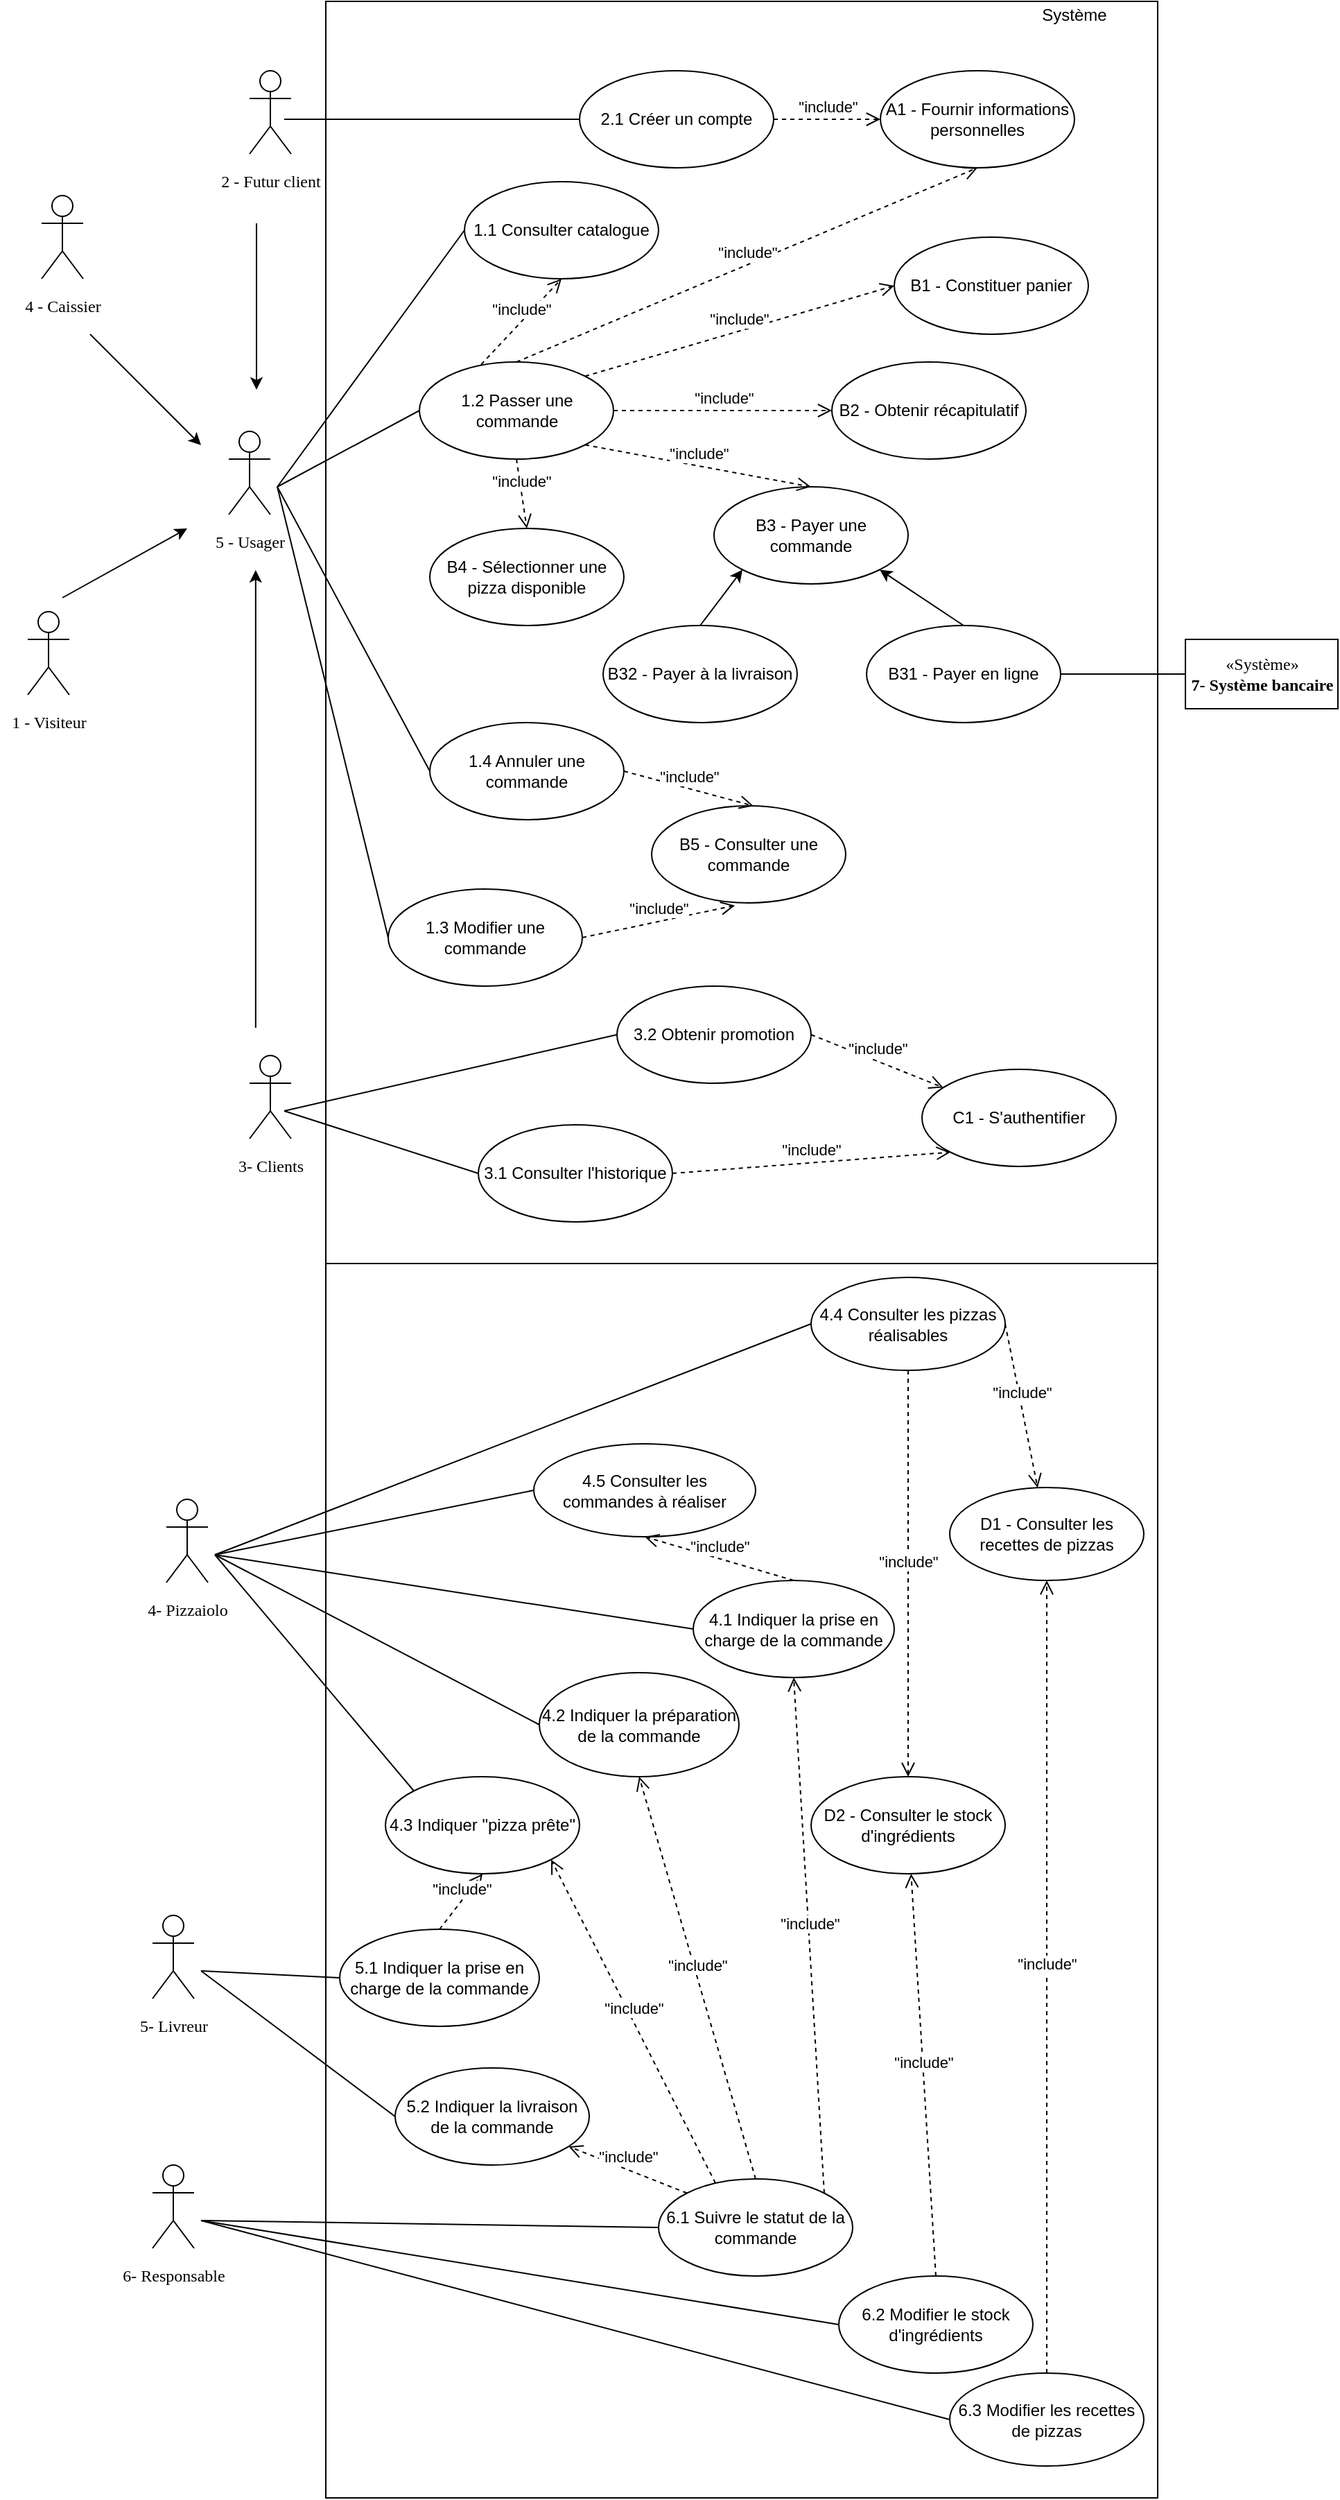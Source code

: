 <mxfile version="12.9.6" type="device"><diagram id="ctI2LuNQ0gcwLJY-sGpV" name="Page-1"><mxGraphModel dx="2728" dy="1046" grid="1" gridSize="10" guides="1" tooltips="1" connect="1" arrows="1" fold="1" page="1" pageScale="1" pageWidth="827" pageHeight="1169" math="0" shadow="0"><root><mxCell id="0"/><mxCell id="1" parent="0"/><mxCell id="JdWaDfL5FiyMulngiToU-1" value="" style="group" parent="1" vertex="1" connectable="0"><mxGeometry x="15" y="470" width="55" height="90" as="geometry"/></mxCell><mxCell id="JdWaDfL5FiyMulngiToU-2" value="Actor" style="shape=umlActor;verticalLabelPosition=bottom;labelBackgroundColor=#ffffff;verticalAlign=top;html=1;noLabel=1;fontColor=none;" parent="JdWaDfL5FiyMulngiToU-1" vertex="1"><mxGeometry x="5" width="30" height="60" as="geometry"/></mxCell><mxCell id="JdWaDfL5FiyMulngiToU-3" value="5 - Usager" style="text;html=1;align=center;verticalAlign=middle;resizable=0;points=[];autosize=1;fontFamily=Times New Roman;fontColor=none;" parent="JdWaDfL5FiyMulngiToU-1" vertex="1"><mxGeometry x="-15" y="70" width="70" height="20" as="geometry"/></mxCell><mxCell id="JdWaDfL5FiyMulngiToU-4" value="«Système»&lt;br&gt;&lt;b&gt;7- Système bancaire&lt;br&gt;&lt;/b&gt;" style="html=1;labelBackgroundColor=none;fontFamily=Times New Roman;fontColor=none;" parent="1" vertex="1"><mxGeometry x="710" y="620" width="110" height="50" as="geometry"/></mxCell><mxCell id="JdWaDfL5FiyMulngiToU-5" value="" style="rounded=0;whiteSpace=wrap;html=1;" parent="1" vertex="1"><mxGeometry x="90" y="160" width="600" height="910" as="geometry"/></mxCell><mxCell id="JdWaDfL5FiyMulngiToU-6" value="Système" style="text;html=1;strokeColor=none;fillColor=none;align=center;verticalAlign=middle;whiteSpace=wrap;rounded=0;" parent="1" vertex="1"><mxGeometry x="610" y="160" width="40" height="20" as="geometry"/></mxCell><mxCell id="JdWaDfL5FiyMulngiToU-7" value="1.2 Passer une commande" style="ellipse;whiteSpace=wrap;html=1;" parent="1" vertex="1"><mxGeometry x="157.5" y="420" width="140" height="70" as="geometry"/></mxCell><mxCell id="JdWaDfL5FiyMulngiToU-8" value="B3 - Payer une commande" style="ellipse;whiteSpace=wrap;html=1;" parent="1" vertex="1"><mxGeometry x="370" y="510" width="140" height="70" as="geometry"/></mxCell><mxCell id="JdWaDfL5FiyMulngiToU-9" value="1.3 Modifier une commande" style="ellipse;whiteSpace=wrap;html=1;" parent="1" vertex="1"><mxGeometry x="135" y="800" width="140" height="70" as="geometry"/></mxCell><mxCell id="JdWaDfL5FiyMulngiToU-10" value="1.4 Annuler une commande" style="ellipse;whiteSpace=wrap;html=1;" parent="1" vertex="1"><mxGeometry x="165" y="680" width="140" height="70" as="geometry"/></mxCell><mxCell id="JdWaDfL5FiyMulngiToU-11" value="" style="endArrow=none;html=1;entryX=0;entryY=0.5;entryDx=0;entryDy=0;" parent="1" target="JdWaDfL5FiyMulngiToU-7" edge="1"><mxGeometry width="50" height="50" relative="1" as="geometry"><mxPoint x="55.0" y="510.0" as="sourcePoint"/><mxPoint x="585" y="520" as="targetPoint"/></mxGeometry></mxCell><mxCell id="JdWaDfL5FiyMulngiToU-12" value="B5 - Consulter une commande" style="ellipse;whiteSpace=wrap;html=1;" parent="1" vertex="1"><mxGeometry x="325" y="740" width="140" height="70" as="geometry"/></mxCell><mxCell id="JdWaDfL5FiyMulngiToU-13" value="" style="endArrow=none;html=1;entryX=0;entryY=0.5;entryDx=0;entryDy=0;" parent="1" target="JdWaDfL5FiyMulngiToU-9" edge="1"><mxGeometry width="50" height="50" relative="1" as="geometry"><mxPoint x="55.0" y="510.0" as="sourcePoint"/><mxPoint x="565" y="490" as="targetPoint"/></mxGeometry></mxCell><mxCell id="JdWaDfL5FiyMulngiToU-14" value="" style="endArrow=none;html=1;entryX=0;entryY=0.5;entryDx=0;entryDy=0;" parent="1" target="JdWaDfL5FiyMulngiToU-10" edge="1"><mxGeometry width="50" height="50" relative="1" as="geometry"><mxPoint x="55.0" y="510.0" as="sourcePoint"/><mxPoint x="565" y="490" as="targetPoint"/></mxGeometry></mxCell><mxCell id="JdWaDfL5FiyMulngiToU-15" value="&quot;include&quot;" style="html=1;verticalAlign=bottom;endArrow=open;dashed=1;endSize=8;exitX=1;exitY=0.5;exitDx=0;exitDy=0;entryX=0.525;entryY=0.001;entryDx=0;entryDy=0;entryPerimeter=0;" parent="1" source="JdWaDfL5FiyMulngiToU-10" target="JdWaDfL5FiyMulngiToU-12" edge="1"><mxGeometry relative="1" as="geometry"><mxPoint x="725" y="630" as="sourcePoint"/><mxPoint x="645" y="630" as="targetPoint"/></mxGeometry></mxCell><mxCell id="JdWaDfL5FiyMulngiToU-16" value="&quot;include&quot;" style="html=1;verticalAlign=bottom;endArrow=open;dashed=1;endSize=8;entryX=0.429;entryY=1.026;entryDx=0;entryDy=0;exitX=1;exitY=0.5;exitDx=0;exitDy=0;entryPerimeter=0;" parent="1" source="JdWaDfL5FiyMulngiToU-9" target="JdWaDfL5FiyMulngiToU-12" edge="1"><mxGeometry relative="1" as="geometry"><mxPoint x="469" y="680" as="sourcePoint"/><mxPoint x="428.5" y="740.07" as="targetPoint"/></mxGeometry></mxCell><mxCell id="JdWaDfL5FiyMulngiToU-17" value="B32 - Payer à la livraison" style="ellipse;whiteSpace=wrap;html=1;" parent="1" vertex="1"><mxGeometry x="290" y="610" width="140" height="70" as="geometry"/></mxCell><mxCell id="JdWaDfL5FiyMulngiToU-18" value="B31 - Payer en ligne" style="ellipse;whiteSpace=wrap;html=1;" parent="1" vertex="1"><mxGeometry x="480" y="610" width="140" height="70" as="geometry"/></mxCell><mxCell id="JdWaDfL5FiyMulngiToU-19" value="" style="endArrow=none;html=1;entryX=0;entryY=0.5;entryDx=0;entryDy=0;exitX=1;exitY=0.5;exitDx=0;exitDy=0;" parent="1" source="JdWaDfL5FiyMulngiToU-18" target="JdWaDfL5FiyMulngiToU-4" edge="1"><mxGeometry width="50" height="50" relative="1" as="geometry"><mxPoint x="365" y="620" as="sourcePoint"/><mxPoint x="415" y="570" as="targetPoint"/></mxGeometry></mxCell><mxCell id="JdWaDfL5FiyMulngiToU-20" value="&quot;include&quot;" style="html=1;verticalAlign=bottom;endArrow=open;dashed=1;endSize=8;exitX=1;exitY=1;exitDx=0;exitDy=0;entryX=0.5;entryY=0;entryDx=0;entryDy=0;" parent="1" source="JdWaDfL5FiyMulngiToU-7" target="JdWaDfL5FiyMulngiToU-8" edge="1"><mxGeometry relative="1" as="geometry"><mxPoint x="365" y="860" as="sourcePoint"/><mxPoint x="538.5" y="950.07" as="targetPoint"/></mxGeometry></mxCell><mxCell id="JdWaDfL5FiyMulngiToU-21" value="" style="endArrow=classic;html=1;exitX=0.5;exitY=0;exitDx=0;exitDy=0;entryX=0;entryY=1;entryDx=0;entryDy=0;" parent="1" source="JdWaDfL5FiyMulngiToU-17" target="JdWaDfL5FiyMulngiToU-8" edge="1"><mxGeometry width="50" height="50" relative="1" as="geometry"><mxPoint x="365" y="580" as="sourcePoint"/><mxPoint x="415" y="530" as="targetPoint"/></mxGeometry></mxCell><mxCell id="JdWaDfL5FiyMulngiToU-22" value="" style="endArrow=classic;html=1;exitX=0.5;exitY=0;exitDx=0;exitDy=0;entryX=1;entryY=1;entryDx=0;entryDy=0;" parent="1" source="JdWaDfL5FiyMulngiToU-18" target="JdWaDfL5FiyMulngiToU-8" edge="1"><mxGeometry width="50" height="50" relative="1" as="geometry"><mxPoint x="355" y="630" as="sourcePoint"/><mxPoint x="455.503" y="569.749" as="targetPoint"/></mxGeometry></mxCell><mxCell id="JdWaDfL5FiyMulngiToU-23" value="B4 - Sélectionner une pizza disponible" style="ellipse;whiteSpace=wrap;html=1;" parent="1" vertex="1"><mxGeometry x="165" y="540" width="140" height="70" as="geometry"/></mxCell><mxCell id="JdWaDfL5FiyMulngiToU-24" value="1.1 Consulter catalogue" style="ellipse;whiteSpace=wrap;html=1;" parent="1" vertex="1"><mxGeometry x="190" y="290" width="140" height="70" as="geometry"/></mxCell><mxCell id="JdWaDfL5FiyMulngiToU-25" value="B1 - Constituer panier" style="ellipse;whiteSpace=wrap;html=1;" parent="1" vertex="1"><mxGeometry x="500" y="330" width="140" height="70" as="geometry"/></mxCell><mxCell id="JdWaDfL5FiyMulngiToU-26" value="" style="endArrow=none;html=1;entryX=0;entryY=0.5;entryDx=0;entryDy=0;" parent="1" target="JdWaDfL5FiyMulngiToU-24" edge="1"><mxGeometry width="50" height="50" relative="1" as="geometry"><mxPoint x="55.0" y="510.0" as="sourcePoint"/><mxPoint x="185" y="445" as="targetPoint"/></mxGeometry></mxCell><mxCell id="JdWaDfL5FiyMulngiToU-27" value="&quot;include&quot;" style="html=1;verticalAlign=bottom;endArrow=open;dashed=1;endSize=8;exitX=1;exitY=0;exitDx=0;exitDy=0;entryX=0;entryY=0.5;entryDx=0;entryDy=0;" parent="1" source="JdWaDfL5FiyMulngiToU-7" target="JdWaDfL5FiyMulngiToU-25" edge="1"><mxGeometry relative="1" as="geometry"><mxPoint x="350" y="492.5" as="sourcePoint"/><mxPoint x="420" y="497.5" as="targetPoint"/></mxGeometry></mxCell><mxCell id="JdWaDfL5FiyMulngiToU-28" value="&quot;include&quot;" style="html=1;verticalAlign=bottom;endArrow=open;dashed=1;endSize=8;exitX=0.5;exitY=1;exitDx=0;exitDy=0;entryX=0.5;entryY=0;entryDx=0;entryDy=0;" parent="1" source="JdWaDfL5FiyMulngiToU-7" target="JdWaDfL5FiyMulngiToU-23" edge="1"><mxGeometry relative="1" as="geometry"><mxPoint x="399" y="445" as="sourcePoint"/><mxPoint x="515" y="470" as="targetPoint"/></mxGeometry></mxCell><mxCell id="JdWaDfL5FiyMulngiToU-29" value="B2 - Obtenir récapitulatif" style="ellipse;whiteSpace=wrap;html=1;" parent="1" vertex="1"><mxGeometry x="455" y="420" width="140" height="70" as="geometry"/></mxCell><mxCell id="JdWaDfL5FiyMulngiToU-30" value="&quot;include&quot;" style="html=1;verticalAlign=bottom;endArrow=open;dashed=1;endSize=8;exitX=1;exitY=0.5;exitDx=0;exitDy=0;entryX=0;entryY=0.5;entryDx=0;entryDy=0;" parent="1" source="JdWaDfL5FiyMulngiToU-7" target="JdWaDfL5FiyMulngiToU-29" edge="1"><mxGeometry relative="1" as="geometry"><mxPoint x="345" y="480" as="sourcePoint"/><mxPoint x="329" y="540" as="targetPoint"/></mxGeometry></mxCell><mxCell id="JdWaDfL5FiyMulngiToU-31" value="" style="group" parent="1" vertex="1" connectable="0"><mxGeometry x="30" y="920" width="50" height="90" as="geometry"/></mxCell><mxCell id="JdWaDfL5FiyMulngiToU-32" value="Actor" style="shape=umlActor;verticalLabelPosition=bottom;labelBackgroundColor=#ffffff;verticalAlign=top;html=1;noLabel=1;fontColor=none;" parent="JdWaDfL5FiyMulngiToU-31" vertex="1"><mxGeometry x="5" width="30" height="60" as="geometry"/></mxCell><mxCell id="JdWaDfL5FiyMulngiToU-33" value="3- Clients" style="text;html=1;align=center;verticalAlign=middle;resizable=0;points=[];autosize=1;fontFamily=Times New Roman;fontColor=none;" parent="JdWaDfL5FiyMulngiToU-31" vertex="1"><mxGeometry x="-10" y="70" width="60" height="20" as="geometry"/></mxCell><mxCell id="JdWaDfL5FiyMulngiToU-34" value="2.1 Créer un compte" style="ellipse;whiteSpace=wrap;html=1;" parent="1" vertex="1"><mxGeometry x="273" y="210" width="140" height="70" as="geometry"/></mxCell><mxCell id="JdWaDfL5FiyMulngiToU-35" value="C1 - S'authentifier" style="ellipse;whiteSpace=wrap;html=1;" parent="1" vertex="1"><mxGeometry x="520" y="930" width="140" height="70" as="geometry"/></mxCell><mxCell id="JdWaDfL5FiyMulngiToU-36" value="3.1 Consulter l'historique" style="ellipse;whiteSpace=wrap;html=1;" parent="1" vertex="1"><mxGeometry x="200" y="970" width="140" height="70" as="geometry"/></mxCell><mxCell id="JdWaDfL5FiyMulngiToU-37" value="3.2 Obtenir promotion" style="ellipse;whiteSpace=wrap;html=1;" parent="1" vertex="1"><mxGeometry x="300" y="870" width="140" height="70" as="geometry"/></mxCell><mxCell id="JdWaDfL5FiyMulngiToU-38" value="" style="group" parent="1" vertex="1" connectable="0"><mxGeometry x="30" y="210" width="65" height="90" as="geometry"/></mxCell><mxCell id="JdWaDfL5FiyMulngiToU-39" value="Actor" style="shape=umlActor;verticalLabelPosition=bottom;labelBackgroundColor=#ffffff;verticalAlign=top;html=1;noLabel=1;fontColor=none;" parent="JdWaDfL5FiyMulngiToU-38" vertex="1"><mxGeometry x="5" width="30" height="60" as="geometry"/></mxCell><mxCell id="JdWaDfL5FiyMulngiToU-40" value="2 - Futur client" style="text;html=1;align=center;verticalAlign=middle;resizable=0;points=[];autosize=1;fontFamily=Times New Roman;fontColor=none;" parent="JdWaDfL5FiyMulngiToU-38" vertex="1"><mxGeometry x="-25" y="70" width="90" height="20" as="geometry"/></mxCell><mxCell id="JdWaDfL5FiyMulngiToU-41" value="" style="endArrow=none;html=1;entryX=0;entryY=0.5;entryDx=0;entryDy=0;" parent="1" target="JdWaDfL5FiyMulngiToU-36" edge="1"><mxGeometry width="50" height="50" relative="1" as="geometry"><mxPoint x="60.0" y="960.0" as="sourcePoint"/><mxPoint x="290" y="750" as="targetPoint"/></mxGeometry></mxCell><mxCell id="JdWaDfL5FiyMulngiToU-42" value="" style="endArrow=none;html=1;entryX=0;entryY=0.5;entryDx=0;entryDy=0;" parent="1" target="JdWaDfL5FiyMulngiToU-37" edge="1"><mxGeometry width="50" height="50" relative="1" as="geometry"><mxPoint x="60.0" y="960.0" as="sourcePoint"/><mxPoint x="290" y="750" as="targetPoint"/></mxGeometry></mxCell><mxCell id="JdWaDfL5FiyMulngiToU-43" value="&quot;include&quot;" style="html=1;verticalAlign=bottom;endArrow=open;dashed=1;endSize=8;exitX=1;exitY=0.5;exitDx=0;exitDy=0;entryX=0;entryY=1;entryDx=0;entryDy=0;" parent="1" source="JdWaDfL5FiyMulngiToU-36" target="JdWaDfL5FiyMulngiToU-35" edge="1"><mxGeometry relative="1" as="geometry"><mxPoint x="386.5" y="880" as="sourcePoint"/><mxPoint x="520" y="905.07" as="targetPoint"/></mxGeometry></mxCell><mxCell id="JdWaDfL5FiyMulngiToU-44" value="&quot;include&quot;" style="html=1;verticalAlign=bottom;endArrow=open;dashed=1;endSize=8;exitX=1;exitY=0.5;exitDx=0;exitDy=0;exitPerimeter=0;" parent="1" source="JdWaDfL5FiyMulngiToU-37" target="JdWaDfL5FiyMulngiToU-35" edge="1"><mxGeometry relative="1" as="geometry"><mxPoint x="400.503" y="950.251" as="sourcePoint"/><mxPoint x="320" y="925" as="targetPoint"/></mxGeometry></mxCell><mxCell id="JdWaDfL5FiyMulngiToU-45" value="" style="endArrow=none;html=1;exitX=0;exitY=0.5;exitDx=0;exitDy=0;" parent="1" source="JdWaDfL5FiyMulngiToU-34" edge="1"><mxGeometry width="50" height="50" relative="1" as="geometry"><mxPoint x="160" y="370" as="sourcePoint"/><mxPoint x="60.0" y="245" as="targetPoint"/></mxGeometry></mxCell><mxCell id="JdWaDfL5FiyMulngiToU-46" value="" style="endArrow=classic;html=1;" parent="1" edge="1"><mxGeometry width="50" height="50" relative="1" as="geometry"><mxPoint x="39.41" y="900.0" as="sourcePoint"/><mxPoint x="39.41" y="570.0" as="targetPoint"/></mxGeometry></mxCell><mxCell id="JdWaDfL5FiyMulngiToU-47" value="" style="endArrow=classic;html=1;" parent="1" edge="1"><mxGeometry width="50" height="50" relative="1" as="geometry"><mxPoint x="40.0" y="320" as="sourcePoint"/><mxPoint x="40.0" y="440.0" as="targetPoint"/></mxGeometry></mxCell><mxCell id="JdWaDfL5FiyMulngiToU-48" value="A1 - Fournir informations personnelles" style="ellipse;whiteSpace=wrap;html=1;" parent="1" vertex="1"><mxGeometry x="490" y="210" width="140" height="70" as="geometry"/></mxCell><mxCell id="JdWaDfL5FiyMulngiToU-49" value="&quot;include&quot;" style="html=1;verticalAlign=bottom;endArrow=open;dashed=1;endSize=8;exitX=1;exitY=0.5;exitDx=0;exitDy=0;entryX=0;entryY=0.5;entryDx=0;entryDy=0;" parent="1" source="JdWaDfL5FiyMulngiToU-34" target="JdWaDfL5FiyMulngiToU-48" edge="1"><mxGeometry relative="1" as="geometry"><mxPoint x="279.919" y="410.464" as="sourcePoint"/><mxPoint x="510" y="375" as="targetPoint"/></mxGeometry></mxCell><mxCell id="JdWaDfL5FiyMulngiToU-50" value="&quot;include&quot;" style="html=1;verticalAlign=bottom;endArrow=open;dashed=1;endSize=8;exitX=0.5;exitY=0;exitDx=0;exitDy=0;entryX=0.5;entryY=1;entryDx=0;entryDy=0;" parent="1" source="JdWaDfL5FiyMulngiToU-7" target="JdWaDfL5FiyMulngiToU-48" edge="1"><mxGeometry relative="1" as="geometry"><mxPoint x="279.919" y="410.464" as="sourcePoint"/><mxPoint x="510" y="375" as="targetPoint"/></mxGeometry></mxCell><mxCell id="JdWaDfL5FiyMulngiToU-51" value="" style="group" parent="1" vertex="1" connectable="0"><mxGeometry x="-40" y="1720" width="65" height="90" as="geometry"/></mxCell><mxCell id="JdWaDfL5FiyMulngiToU-52" value="Actor" style="shape=umlActor;verticalLabelPosition=bottom;labelBackgroundColor=#ffffff;verticalAlign=top;html=1;noLabel=1;fontColor=none;" parent="JdWaDfL5FiyMulngiToU-51" vertex="1"><mxGeometry x="5" width="30" height="60" as="geometry"/></mxCell><mxCell id="JdWaDfL5FiyMulngiToU-53" value="6- Responsable" style="text;html=1;align=center;verticalAlign=middle;resizable=0;points=[];autosize=1;fontFamily=Times New Roman;fontColor=none;" parent="JdWaDfL5FiyMulngiToU-51" vertex="1"><mxGeometry x="-25" y="70" width="90" height="20" as="geometry"/></mxCell><mxCell id="JdWaDfL5FiyMulngiToU-54" value="" style="group" parent="1" vertex="1" connectable="0"><mxGeometry x="-30" y="1240" width="55" height="90" as="geometry"/></mxCell><mxCell id="JdWaDfL5FiyMulngiToU-55" value="Actor" style="shape=umlActor;verticalLabelPosition=bottom;labelBackgroundColor=#ffffff;verticalAlign=top;html=1;noLabel=1;fontColor=none;" parent="JdWaDfL5FiyMulngiToU-54" vertex="1"><mxGeometry x="5" width="30" height="60" as="geometry"/></mxCell><mxCell id="JdWaDfL5FiyMulngiToU-56" value="4- Pizzaiolo" style="text;html=1;align=center;verticalAlign=middle;resizable=0;points=[];autosize=1;fontFamily=Times New Roman;fontColor=none;" parent="JdWaDfL5FiyMulngiToU-54" vertex="1"><mxGeometry x="-15" y="70" width="70" height="20" as="geometry"/></mxCell><mxCell id="JdWaDfL5FiyMulngiToU-57" value="" style="group" parent="1" vertex="1" connectable="0"><mxGeometry x="-40" y="1540" width="60" height="90" as="geometry"/></mxCell><mxCell id="JdWaDfL5FiyMulngiToU-58" value="Actor" style="shape=umlActor;verticalLabelPosition=bottom;labelBackgroundColor=#ffffff;verticalAlign=top;html=1;noLabel=1;fontColor=none;" parent="JdWaDfL5FiyMulngiToU-57" vertex="1"><mxGeometry x="5" width="30" height="60" as="geometry"/></mxCell><mxCell id="JdWaDfL5FiyMulngiToU-59" value="5- Livreur" style="text;html=1;align=center;verticalAlign=middle;resizable=0;points=[];autosize=1;fontFamily=Times New Roman;fontColor=none;" parent="JdWaDfL5FiyMulngiToU-57" vertex="1"><mxGeometry x="-10" y="70" width="60" height="20" as="geometry"/></mxCell><mxCell id="JdWaDfL5FiyMulngiToU-60" value="" style="rounded=0;whiteSpace=wrap;html=1;" parent="1" vertex="1"><mxGeometry x="90" y="1070" width="600" height="890" as="geometry"/></mxCell><mxCell id="JdWaDfL5FiyMulngiToU-61" value="4.2 Indiquer la préparation de la commande" style="ellipse;whiteSpace=wrap;html=1;" parent="1" vertex="1"><mxGeometry x="244" y="1365" width="144" height="75" as="geometry"/></mxCell><mxCell id="JdWaDfL5FiyMulngiToU-62" value="4.1 Indiquer la prise en charge de la commande" style="ellipse;whiteSpace=wrap;html=1;" parent="1" vertex="1"><mxGeometry x="355" y="1298.5" width="145" height="70" as="geometry"/></mxCell><mxCell id="JdWaDfL5FiyMulngiToU-63" value="5.2 Indiquer la livraison de la commande" style="ellipse;whiteSpace=wrap;html=1;" parent="1" vertex="1"><mxGeometry x="140" y="1650" width="140" height="70" as="geometry"/></mxCell><mxCell id="JdWaDfL5FiyMulngiToU-64" value="6.1 Suivre le statut de la commande" style="ellipse;whiteSpace=wrap;html=1;" parent="1" vertex="1"><mxGeometry x="330" y="1730" width="140" height="70" as="geometry"/></mxCell><mxCell id="JdWaDfL5FiyMulngiToU-65" value="D2 - Consulter le stock d'ingrédients" style="ellipse;whiteSpace=wrap;html=1;" parent="1" vertex="1"><mxGeometry x="440" y="1440" width="140" height="70" as="geometry"/></mxCell><mxCell id="JdWaDfL5FiyMulngiToU-66" value="D1 - Consulter les recettes de pizzas" style="ellipse;whiteSpace=wrap;html=1;" parent="1" vertex="1"><mxGeometry x="540" y="1231.5" width="140" height="67" as="geometry"/></mxCell><mxCell id="JdWaDfL5FiyMulngiToU-67" value="&quot;include&quot;" style="html=1;verticalAlign=bottom;endArrow=open;dashed=1;endSize=8;exitX=0.5;exitY=0;exitDx=0;exitDy=0;entryX=0.5;entryY=1;entryDx=0;entryDy=0;" parent="1" source="JdWaDfL5FiyMulngiToU-64" target="JdWaDfL5FiyMulngiToU-61" edge="1"><mxGeometry relative="1" as="geometry"><mxPoint x="159.497" y="1259.749" as="sourcePoint"/><mxPoint x="330" y="1320" as="targetPoint"/></mxGeometry></mxCell><mxCell id="JdWaDfL5FiyMulngiToU-68" value="&quot;include&quot;" style="html=1;verticalAlign=bottom;endArrow=open;dashed=1;endSize=8;exitX=1;exitY=0;exitDx=0;exitDy=0;entryX=0.5;entryY=1;entryDx=0;entryDy=0;" parent="1" source="JdWaDfL5FiyMulngiToU-64" target="JdWaDfL5FiyMulngiToU-62" edge="1"><mxGeometry relative="1" as="geometry"><mxPoint x="169.497" y="1269.749" as="sourcePoint"/><mxPoint x="340" y="1330" as="targetPoint"/></mxGeometry></mxCell><mxCell id="JdWaDfL5FiyMulngiToU-69" value="&quot;include&quot;" style="html=1;verticalAlign=bottom;endArrow=open;dashed=1;endSize=8;exitX=0;exitY=0;exitDx=0;exitDy=0;" parent="1" source="JdWaDfL5FiyMulngiToU-64" target="JdWaDfL5FiyMulngiToU-63" edge="1"><mxGeometry relative="1" as="geometry"><mxPoint x="179.497" y="1279.749" as="sourcePoint"/><mxPoint x="350" y="1340" as="targetPoint"/></mxGeometry></mxCell><mxCell id="JdWaDfL5FiyMulngiToU-70" value="" style="endArrow=none;html=1;entryX=0;entryY=0.5;entryDx=0;entryDy=0;" parent="1" target="JdWaDfL5FiyMulngiToU-64" edge="1"><mxGeometry width="50" height="50" relative="1" as="geometry"><mxPoint y="1760" as="sourcePoint"/><mxPoint x="330" y="1450" as="targetPoint"/></mxGeometry></mxCell><mxCell id="JdWaDfL5FiyMulngiToU-73" value="" style="endArrow=none;html=1;entryX=0;entryY=0.5;entryDx=0;entryDy=0;" parent="1" target="JdWaDfL5FiyMulngiToU-61" edge="1"><mxGeometry width="50" height="50" relative="1" as="geometry"><mxPoint x="10" y="1280" as="sourcePoint"/><mxPoint x="480.503" y="1208.249" as="targetPoint"/></mxGeometry></mxCell><mxCell id="JdWaDfL5FiyMulngiToU-74" value="" style="endArrow=none;html=1;entryX=0;entryY=0.5;entryDx=0;entryDy=0;" parent="1" target="JdWaDfL5FiyMulngiToU-62" edge="1"><mxGeometry width="50" height="50" relative="1" as="geometry"><mxPoint x="10" y="1280" as="sourcePoint"/><mxPoint x="220" y="1345" as="targetPoint"/></mxGeometry></mxCell><mxCell id="JdWaDfL5FiyMulngiToU-75" value="" style="endArrow=none;html=1;entryX=0;entryY=0.5;entryDx=0;entryDy=0;" parent="1" target="JdWaDfL5FiyMulngiToU-63" edge="1"><mxGeometry width="50" height="50" relative="1" as="geometry"><mxPoint y="1580" as="sourcePoint"/><mxPoint x="220" y="1460" as="targetPoint"/></mxGeometry></mxCell><mxCell id="JdWaDfL5FiyMulngiToU-76" value="6.2 Modifier le stock d'ingrédients" style="ellipse;whiteSpace=wrap;html=1;" parent="1" vertex="1"><mxGeometry x="460" y="1800" width="140" height="70" as="geometry"/></mxCell><mxCell id="JdWaDfL5FiyMulngiToU-77" value="6.3 Modifier les recettes de pizzas" style="ellipse;whiteSpace=wrap;html=1;" parent="1" vertex="1"><mxGeometry x="540" y="1870" width="140" height="67" as="geometry"/></mxCell><mxCell id="JdWaDfL5FiyMulngiToU-78" value="" style="endArrow=none;html=1;entryX=0;entryY=0.5;entryDx=0;entryDy=0;" parent="1" target="JdWaDfL5FiyMulngiToU-76" edge="1"><mxGeometry width="50" height="50" relative="1" as="geometry"><mxPoint y="1760" as="sourcePoint"/><mxPoint x="220" y="1480" as="targetPoint"/></mxGeometry></mxCell><mxCell id="JdWaDfL5FiyMulngiToU-79" value="" style="endArrow=none;html=1;entryX=0;entryY=0.5;entryDx=0;entryDy=0;" parent="1" target="JdWaDfL5FiyMulngiToU-77" edge="1"><mxGeometry width="50" height="50" relative="1" as="geometry"><mxPoint y="1760" as="sourcePoint"/><mxPoint x="220" y="1480" as="targetPoint"/></mxGeometry></mxCell><mxCell id="JdWaDfL5FiyMulngiToU-80" value="&quot;include&quot;" style="html=1;verticalAlign=bottom;endArrow=open;dashed=1;endSize=8;exitX=0.5;exitY=0;exitDx=0;exitDy=0;" parent="1" source="JdWaDfL5FiyMulngiToU-76" target="JdWaDfL5FiyMulngiToU-65" edge="1"><mxGeometry relative="1" as="geometry"><mxPoint x="359.497" y="1580.251" as="sourcePoint"/><mxPoint x="390" y="1360" as="targetPoint"/></mxGeometry></mxCell><mxCell id="JdWaDfL5FiyMulngiToU-81" value="&quot;include&quot;" style="html=1;verticalAlign=bottom;endArrow=open;dashed=1;endSize=8;exitX=0.5;exitY=0;exitDx=0;exitDy=0;" parent="1" source="JdWaDfL5FiyMulngiToU-77" target="JdWaDfL5FiyMulngiToU-66" edge="1"><mxGeometry relative="1" as="geometry"><mxPoint x="369.497" y="1590.251" as="sourcePoint"/><mxPoint x="400" y="1370" as="targetPoint"/></mxGeometry></mxCell><mxCell id="JdWaDfL5FiyMulngiToU-82" value="4.4 Consulter les pizzas réalisables" style="ellipse;whiteSpace=wrap;html=1;" parent="1" vertex="1"><mxGeometry x="440" y="1080" width="140" height="67" as="geometry"/></mxCell><mxCell id="JdWaDfL5FiyMulngiToU-83" value="" style="endArrow=none;html=1;entryX=0;entryY=0.5;entryDx=0;entryDy=0;" parent="1" target="JdWaDfL5FiyMulngiToU-82" edge="1"><mxGeometry width="50" height="50" relative="1" as="geometry"><mxPoint x="10" y="1280" as="sourcePoint"/><mxPoint x="670" y="1100" as="targetPoint"/></mxGeometry></mxCell><mxCell id="JdWaDfL5FiyMulngiToU-84" value="&quot;include&quot;" style="html=1;verticalAlign=bottom;endArrow=open;dashed=1;endSize=8;exitX=1;exitY=0.5;exitDx=0;exitDy=0;" parent="1" source="JdWaDfL5FiyMulngiToU-82" target="JdWaDfL5FiyMulngiToU-66" edge="1"><mxGeometry relative="1" as="geometry"><mxPoint x="520.081" y="1009.536" as="sourcePoint"/><mxPoint x="423.0" y="1020.0" as="targetPoint"/></mxGeometry></mxCell><mxCell id="JdWaDfL5FiyMulngiToU-85" value="&quot;include&quot;" style="html=1;verticalAlign=bottom;endArrow=open;dashed=1;endSize=8;exitX=0.5;exitY=1;exitDx=0;exitDy=0;entryX=0.5;entryY=0;entryDx=0;entryDy=0;" parent="1" source="JdWaDfL5FiyMulngiToU-82" target="JdWaDfL5FiyMulngiToU-65" edge="1"><mxGeometry relative="1" as="geometry"><mxPoint x="530.081" y="1019.536" as="sourcePoint"/><mxPoint x="433.0" y="1030.0" as="targetPoint"/></mxGeometry></mxCell><mxCell id="JdWaDfL5FiyMulngiToU-89" value="4.3 Indiquer &quot;pizza prête&quot;" style="ellipse;whiteSpace=wrap;html=1;" parent="1" vertex="1"><mxGeometry x="133" y="1440" width="140" height="70" as="geometry"/></mxCell><mxCell id="JdWaDfL5FiyMulngiToU-90" value="" style="endArrow=none;html=1;entryX=0;entryY=0;entryDx=0;entryDy=0;" parent="1" target="JdWaDfL5FiyMulngiToU-89" edge="1"><mxGeometry width="50" height="50" relative="1" as="geometry"><mxPoint x="10" y="1280" as="sourcePoint"/><mxPoint x="191" y="1327.5" as="targetPoint"/></mxGeometry></mxCell><mxCell id="JdWaDfL5FiyMulngiToU-91" value="5.1 Indiquer la prise en charge de la commande" style="ellipse;whiteSpace=wrap;html=1;" parent="1" vertex="1"><mxGeometry x="100" y="1550" width="144" height="70" as="geometry"/></mxCell><mxCell id="JdWaDfL5FiyMulngiToU-92" value="" style="endArrow=none;html=1;entryX=0;entryY=0.5;entryDx=0;entryDy=0;" parent="1" target="JdWaDfL5FiyMulngiToU-91" edge="1"><mxGeometry width="50" height="50" relative="1" as="geometry"><mxPoint y="1580" as="sourcePoint"/><mxPoint x="820" y="1500" as="targetPoint"/></mxGeometry></mxCell><mxCell id="JdWaDfL5FiyMulngiToU-93" value="&quot;include&quot;" style="html=1;verticalAlign=bottom;endArrow=open;dashed=1;endSize=8;exitX=0.5;exitY=0;exitDx=0;exitDy=0;entryX=0.5;entryY=1;entryDx=0;entryDy=0;" parent="1" source="JdWaDfL5FiyMulngiToU-91" target="JdWaDfL5FiyMulngiToU-89" edge="1"><mxGeometry relative="1" as="geometry"><mxPoint x="355" y="1610" as="sourcePoint"/><mxPoint x="263" y="1365" as="targetPoint"/></mxGeometry></mxCell><mxCell id="JdWaDfL5FiyMulngiToU-94" value="&quot;include&quot;" style="html=1;verticalAlign=bottom;endArrow=open;dashed=1;endSize=8;exitX=0.293;exitY=0.043;exitDx=0;exitDy=0;entryX=1;entryY=1;entryDx=0;entryDy=0;exitPerimeter=0;" parent="1" source="JdWaDfL5FiyMulngiToU-64" target="JdWaDfL5FiyMulngiToU-89" edge="1"><mxGeometry relative="1" as="geometry"><mxPoint x="400" y="1694" as="sourcePoint"/><mxPoint x="292" y="1345" as="targetPoint"/></mxGeometry></mxCell><mxCell id="1ezow_fH4kNtxymi6U3A-1" value="&quot;include&quot;" style="html=1;verticalAlign=bottom;endArrow=open;dashed=1;endSize=8;exitX=0.318;exitY=0.026;exitDx=0;exitDy=0;entryX=0.5;entryY=1;entryDx=0;entryDy=0;exitPerimeter=0;" parent="1" source="JdWaDfL5FiyMulngiToU-7" target="JdWaDfL5FiyMulngiToU-24" edge="1"><mxGeometry relative="1" as="geometry"><mxPoint x="230" y="470" as="sourcePoint"/><mxPoint x="245" y="550" as="targetPoint"/></mxGeometry></mxCell><mxCell id="6svKHsElHuZ502gntCL9-1" value="" style="group" parent="1" vertex="1" connectable="0"><mxGeometry x="-120" y="300" width="55" height="90" as="geometry"/></mxCell><mxCell id="6svKHsElHuZ502gntCL9-2" value="Actor" style="shape=umlActor;verticalLabelPosition=bottom;labelBackgroundColor=#ffffff;verticalAlign=top;html=1;noLabel=1;fontColor=none;" parent="6svKHsElHuZ502gntCL9-1" vertex="1"><mxGeometry x="5" width="30" height="60" as="geometry"/></mxCell><mxCell id="6svKHsElHuZ502gntCL9-3" value="4 - Caissier" style="text;html=1;align=center;verticalAlign=middle;resizable=0;points=[];autosize=1;fontFamily=Times New Roman;fontColor=none;" parent="6svKHsElHuZ502gntCL9-1" vertex="1"><mxGeometry x="-15" y="70" width="70" height="20" as="geometry"/></mxCell><mxCell id="6svKHsElHuZ502gntCL9-4" value="" style="group" parent="1" vertex="1" connectable="0"><mxGeometry x="-130" y="600" width="55" height="90" as="geometry"/></mxCell><mxCell id="6svKHsElHuZ502gntCL9-5" value="Actor" style="shape=umlActor;verticalLabelPosition=bottom;labelBackgroundColor=#ffffff;verticalAlign=top;html=1;noLabel=1;fontColor=none;" parent="6svKHsElHuZ502gntCL9-4" vertex="1"><mxGeometry x="5" width="30" height="60" as="geometry"/></mxCell><mxCell id="6svKHsElHuZ502gntCL9-6" value="1 - Visiteur" style="text;html=1;align=center;verticalAlign=middle;resizable=0;points=[];autosize=1;fontFamily=Times New Roman;fontColor=none;" parent="6svKHsElHuZ502gntCL9-4" vertex="1"><mxGeometry x="-15" y="70" width="70" height="20" as="geometry"/></mxCell><mxCell id="6svKHsElHuZ502gntCL9-7" value="" style="endArrow=classic;html=1;" parent="1" edge="1"><mxGeometry width="50" height="50" relative="1" as="geometry"><mxPoint x="-80" y="400" as="sourcePoint"/><mxPoint y="480" as="targetPoint"/></mxGeometry></mxCell><mxCell id="6svKHsElHuZ502gntCL9-8" value="" style="endArrow=classic;html=1;" parent="1" edge="1"><mxGeometry width="50" height="50" relative="1" as="geometry"><mxPoint x="-100" y="590" as="sourcePoint"/><mxPoint x="-10" y="540" as="targetPoint"/></mxGeometry></mxCell><mxCell id="aj7MtCcW4Oys_K9JI8K6-1" value="4.5 Consulter les commandes à réaliser" style="ellipse;whiteSpace=wrap;html=1;" vertex="1" parent="1"><mxGeometry x="240" y="1200" width="160" height="67" as="geometry"/></mxCell><mxCell id="aj7MtCcW4Oys_K9JI8K6-2" value="" style="endArrow=none;html=1;entryX=0;entryY=0.5;entryDx=0;entryDy=0;" edge="1" parent="1" target="aj7MtCcW4Oys_K9JI8K6-1"><mxGeometry width="50" height="50" relative="1" as="geometry"><mxPoint x="10" y="1280" as="sourcePoint"/><mxPoint x="350.132" y="1147.009" as="targetPoint"/></mxGeometry></mxCell><mxCell id="aj7MtCcW4Oys_K9JI8K6-3" value="&quot;include&quot;" style="html=1;verticalAlign=bottom;endArrow=open;dashed=1;endSize=8;exitX=0.5;exitY=0;exitDx=0;exitDy=0;entryX=0.5;entryY=1;entryDx=0;entryDy=0;" edge="1" parent="1" source="JdWaDfL5FiyMulngiToU-62" target="aj7MtCcW4Oys_K9JI8K6-1"><mxGeometry relative="1" as="geometry"><mxPoint x="449.497" y="1704.251" as="sourcePoint"/><mxPoint x="430" y="1230" as="targetPoint"/></mxGeometry></mxCell></root></mxGraphModel></diagram></mxfile>